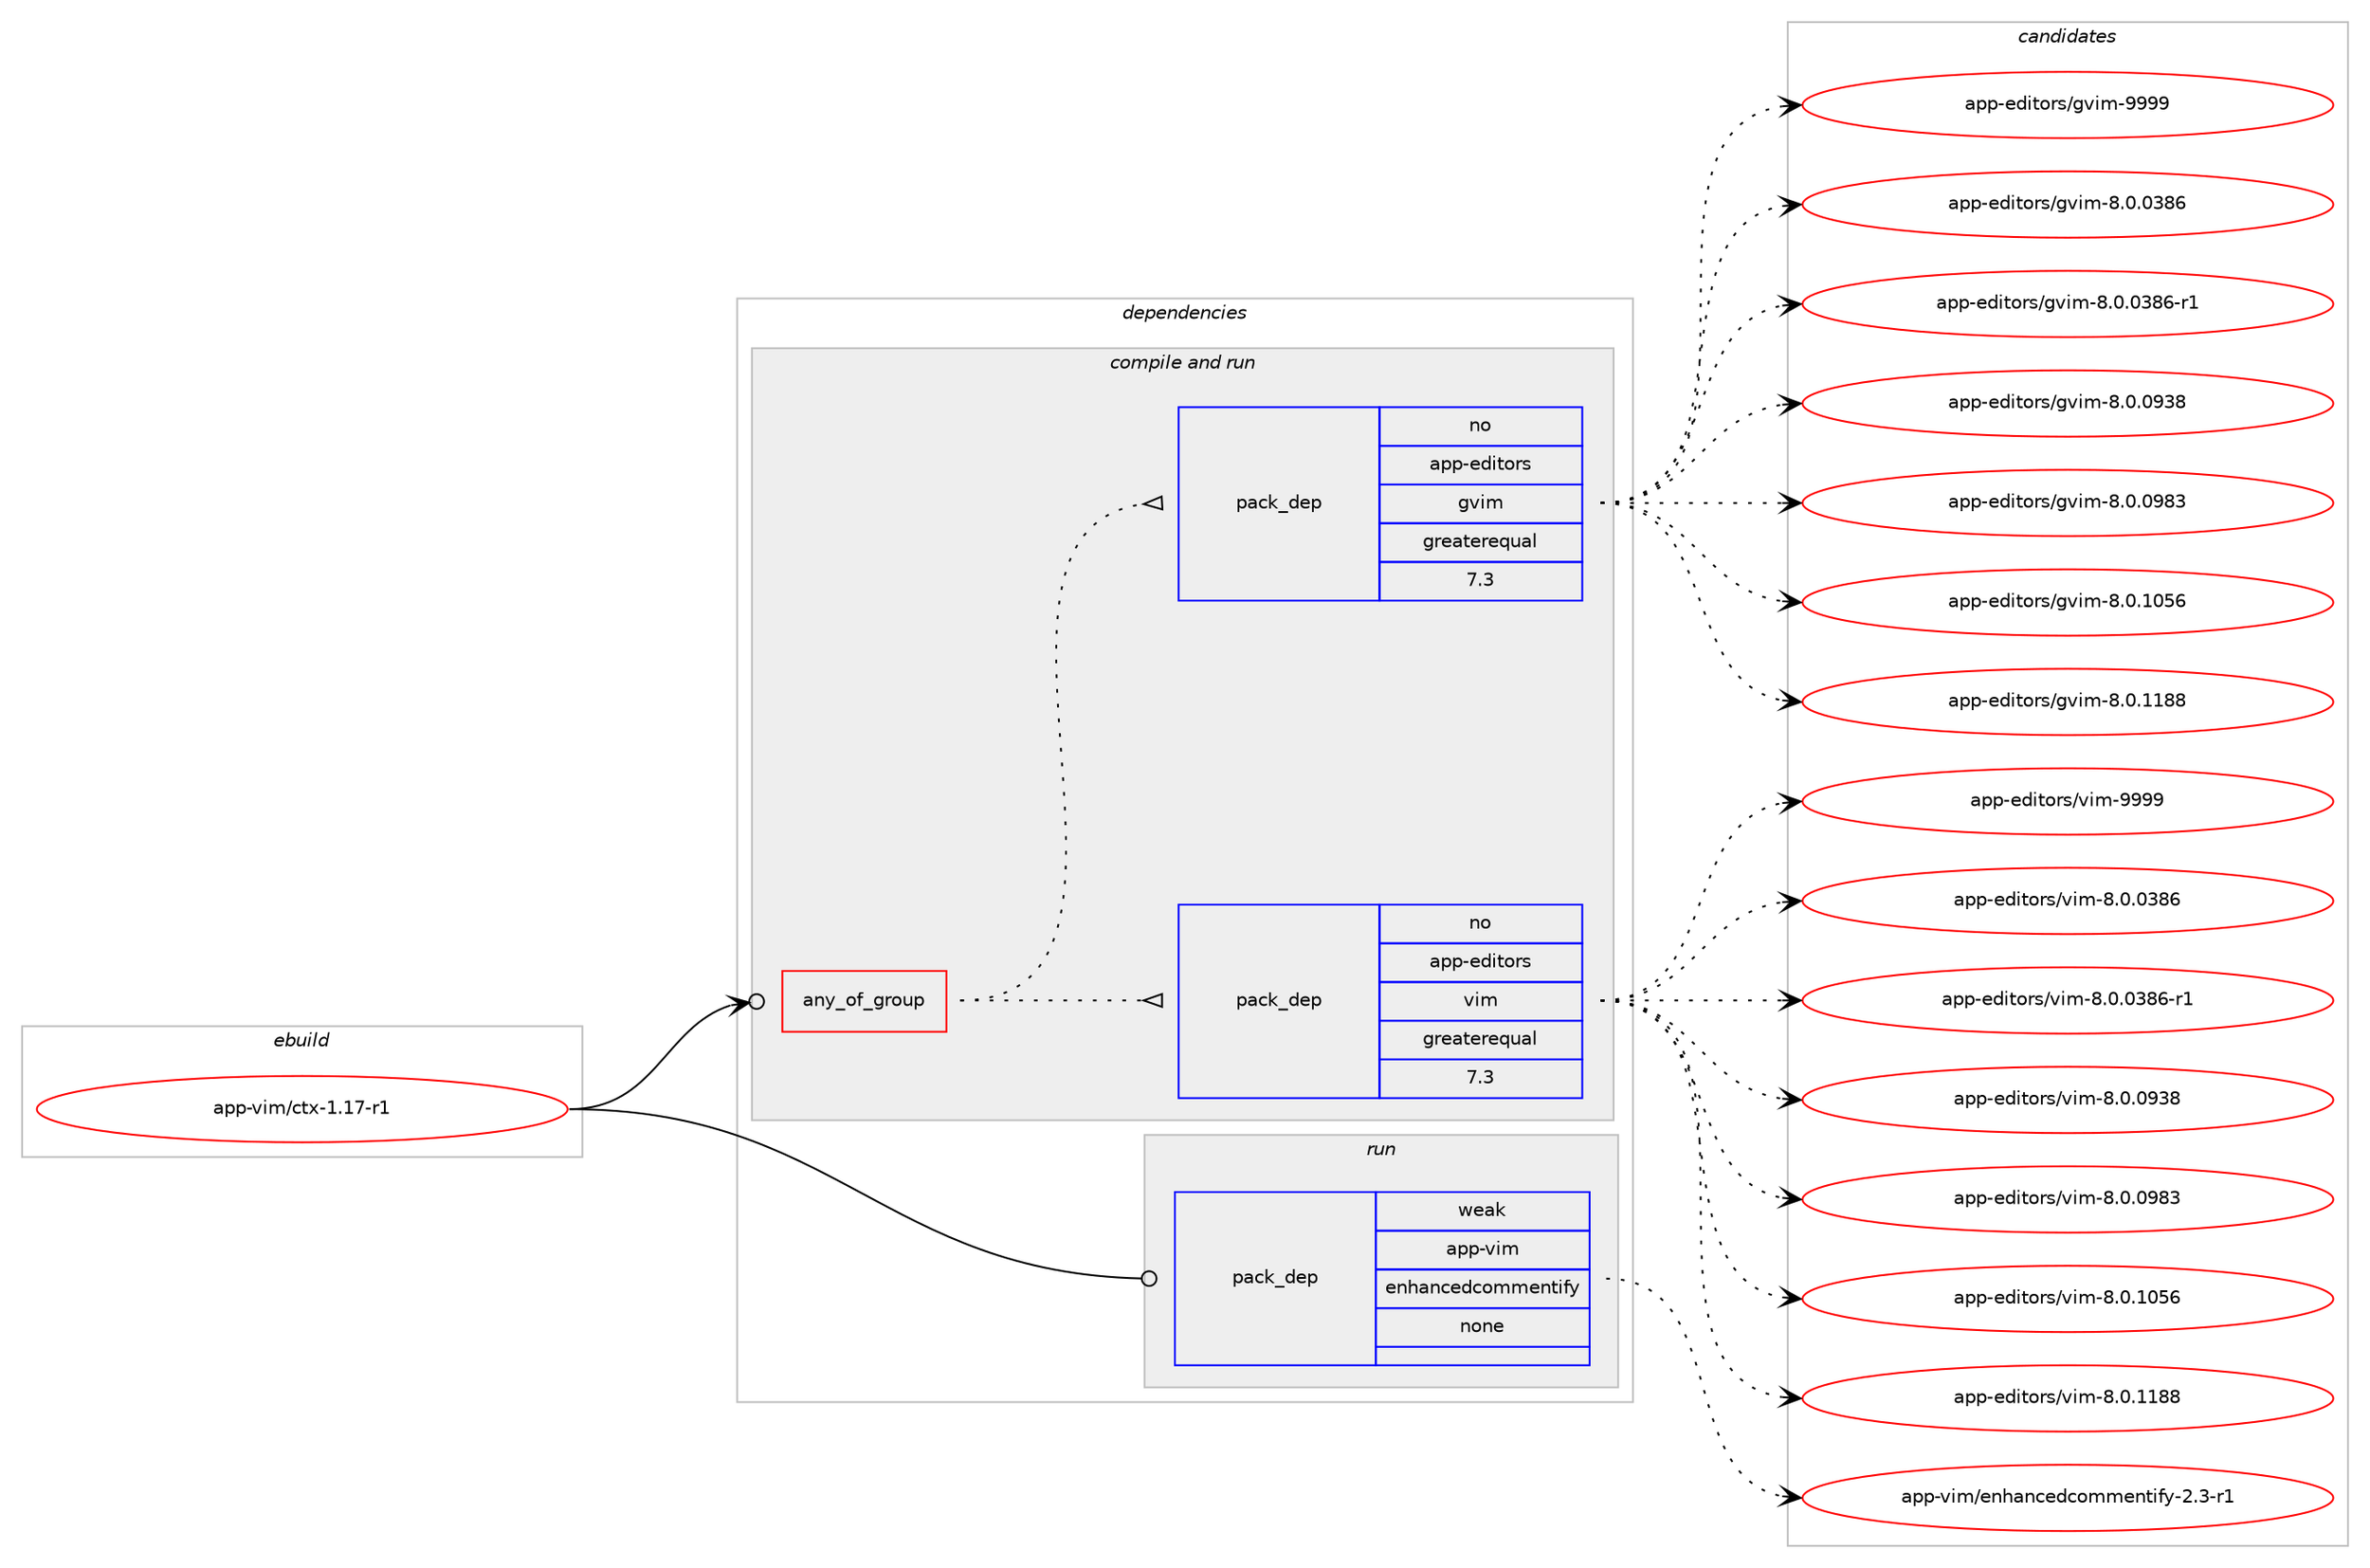 digraph prolog {

# *************
# Graph options
# *************

newrank=true;
concentrate=true;
compound=true;
graph [rankdir=LR,fontname=Helvetica,fontsize=10,ranksep=1.5];#, ranksep=2.5, nodesep=0.2];
edge  [arrowhead=vee];
node  [fontname=Helvetica,fontsize=10];

# **********
# The ebuild
# **********

subgraph cluster_leftcol {
color=gray;
rank=same;
label=<<i>ebuild</i>>;
id [label="app-vim/ctx-1.17-r1", color=red, width=4, href="../app-vim/ctx-1.17-r1.svg"];
}

# ****************
# The dependencies
# ****************

subgraph cluster_midcol {
color=gray;
label=<<i>dependencies</i>>;
subgraph cluster_compile {
fillcolor="#eeeeee";
style=filled;
label=<<i>compile</i>>;
}
subgraph cluster_compileandrun {
fillcolor="#eeeeee";
style=filled;
label=<<i>compile and run</i>>;
subgraph any1181 {
dependency62836 [label=<<TABLE BORDER="0" CELLBORDER="1" CELLSPACING="0" CELLPADDING="4"><TR><TD CELLPADDING="10">any_of_group</TD></TR></TABLE>>, shape=none, color=red];subgraph pack45947 {
dependency62837 [label=<<TABLE BORDER="0" CELLBORDER="1" CELLSPACING="0" CELLPADDING="4" WIDTH="220"><TR><TD ROWSPAN="6" CELLPADDING="30">pack_dep</TD></TR><TR><TD WIDTH="110">no</TD></TR><TR><TD>app-editors</TD></TR><TR><TD>vim</TD></TR><TR><TD>greaterequal</TD></TR><TR><TD>7.3</TD></TR></TABLE>>, shape=none, color=blue];
}
dependency62836:e -> dependency62837:w [weight=20,style="dotted",arrowhead="oinv"];
subgraph pack45948 {
dependency62838 [label=<<TABLE BORDER="0" CELLBORDER="1" CELLSPACING="0" CELLPADDING="4" WIDTH="220"><TR><TD ROWSPAN="6" CELLPADDING="30">pack_dep</TD></TR><TR><TD WIDTH="110">no</TD></TR><TR><TD>app-editors</TD></TR><TR><TD>gvim</TD></TR><TR><TD>greaterequal</TD></TR><TR><TD>7.3</TD></TR></TABLE>>, shape=none, color=blue];
}
dependency62836:e -> dependency62838:w [weight=20,style="dotted",arrowhead="oinv"];
}
id:e -> dependency62836:w [weight=20,style="solid",arrowhead="odotvee"];
}
subgraph cluster_run {
fillcolor="#eeeeee";
style=filled;
label=<<i>run</i>>;
subgraph pack45949 {
dependency62839 [label=<<TABLE BORDER="0" CELLBORDER="1" CELLSPACING="0" CELLPADDING="4" WIDTH="220"><TR><TD ROWSPAN="6" CELLPADDING="30">pack_dep</TD></TR><TR><TD WIDTH="110">weak</TD></TR><TR><TD>app-vim</TD></TR><TR><TD>enhancedcommentify</TD></TR><TR><TD>none</TD></TR><TR><TD></TD></TR></TABLE>>, shape=none, color=blue];
}
id:e -> dependency62839:w [weight=20,style="solid",arrowhead="odot"];
}
}

# **************
# The candidates
# **************

subgraph cluster_choices {
rank=same;
color=gray;
label=<<i>candidates</i>>;

subgraph choice45947 {
color=black;
nodesep=1;
choice971121124510110010511611111411547118105109455646484648515654 [label="app-editors/vim-8.0.0386", color=red, width=4,href="../app-editors/vim-8.0.0386.svg"];
choice9711211245101100105116111114115471181051094556464846485156544511449 [label="app-editors/vim-8.0.0386-r1", color=red, width=4,href="../app-editors/vim-8.0.0386-r1.svg"];
choice971121124510110010511611111411547118105109455646484648575156 [label="app-editors/vim-8.0.0938", color=red, width=4,href="../app-editors/vim-8.0.0938.svg"];
choice971121124510110010511611111411547118105109455646484648575651 [label="app-editors/vim-8.0.0983", color=red, width=4,href="../app-editors/vim-8.0.0983.svg"];
choice971121124510110010511611111411547118105109455646484649485354 [label="app-editors/vim-8.0.1056", color=red, width=4,href="../app-editors/vim-8.0.1056.svg"];
choice971121124510110010511611111411547118105109455646484649495656 [label="app-editors/vim-8.0.1188", color=red, width=4,href="../app-editors/vim-8.0.1188.svg"];
choice9711211245101100105116111114115471181051094557575757 [label="app-editors/vim-9999", color=red, width=4,href="../app-editors/vim-9999.svg"];
dependency62837:e -> choice971121124510110010511611111411547118105109455646484648515654:w [style=dotted,weight="100"];
dependency62837:e -> choice9711211245101100105116111114115471181051094556464846485156544511449:w [style=dotted,weight="100"];
dependency62837:e -> choice971121124510110010511611111411547118105109455646484648575156:w [style=dotted,weight="100"];
dependency62837:e -> choice971121124510110010511611111411547118105109455646484648575651:w [style=dotted,weight="100"];
dependency62837:e -> choice971121124510110010511611111411547118105109455646484649485354:w [style=dotted,weight="100"];
dependency62837:e -> choice971121124510110010511611111411547118105109455646484649495656:w [style=dotted,weight="100"];
dependency62837:e -> choice9711211245101100105116111114115471181051094557575757:w [style=dotted,weight="100"];
}
subgraph choice45948 {
color=black;
nodesep=1;
choice971121124510110010511611111411547103118105109455646484648515654 [label="app-editors/gvim-8.0.0386", color=red, width=4,href="../app-editors/gvim-8.0.0386.svg"];
choice9711211245101100105116111114115471031181051094556464846485156544511449 [label="app-editors/gvim-8.0.0386-r1", color=red, width=4,href="../app-editors/gvim-8.0.0386-r1.svg"];
choice971121124510110010511611111411547103118105109455646484648575156 [label="app-editors/gvim-8.0.0938", color=red, width=4,href="../app-editors/gvim-8.0.0938.svg"];
choice971121124510110010511611111411547103118105109455646484648575651 [label="app-editors/gvim-8.0.0983", color=red, width=4,href="../app-editors/gvim-8.0.0983.svg"];
choice971121124510110010511611111411547103118105109455646484649485354 [label="app-editors/gvim-8.0.1056", color=red, width=4,href="../app-editors/gvim-8.0.1056.svg"];
choice971121124510110010511611111411547103118105109455646484649495656 [label="app-editors/gvim-8.0.1188", color=red, width=4,href="../app-editors/gvim-8.0.1188.svg"];
choice9711211245101100105116111114115471031181051094557575757 [label="app-editors/gvim-9999", color=red, width=4,href="../app-editors/gvim-9999.svg"];
dependency62838:e -> choice971121124510110010511611111411547103118105109455646484648515654:w [style=dotted,weight="100"];
dependency62838:e -> choice9711211245101100105116111114115471031181051094556464846485156544511449:w [style=dotted,weight="100"];
dependency62838:e -> choice971121124510110010511611111411547103118105109455646484648575156:w [style=dotted,weight="100"];
dependency62838:e -> choice971121124510110010511611111411547103118105109455646484648575651:w [style=dotted,weight="100"];
dependency62838:e -> choice971121124510110010511611111411547103118105109455646484649485354:w [style=dotted,weight="100"];
dependency62838:e -> choice971121124510110010511611111411547103118105109455646484649495656:w [style=dotted,weight="100"];
dependency62838:e -> choice9711211245101100105116111114115471031181051094557575757:w [style=dotted,weight="100"];
}
subgraph choice45949 {
color=black;
nodesep=1;
choice971121124511810510947101110104971109910110099111109109101110116105102121455046514511449 [label="app-vim/enhancedcommentify-2.3-r1", color=red, width=4,href="../app-vim/enhancedcommentify-2.3-r1.svg"];
dependency62839:e -> choice971121124511810510947101110104971109910110099111109109101110116105102121455046514511449:w [style=dotted,weight="100"];
}
}

}
